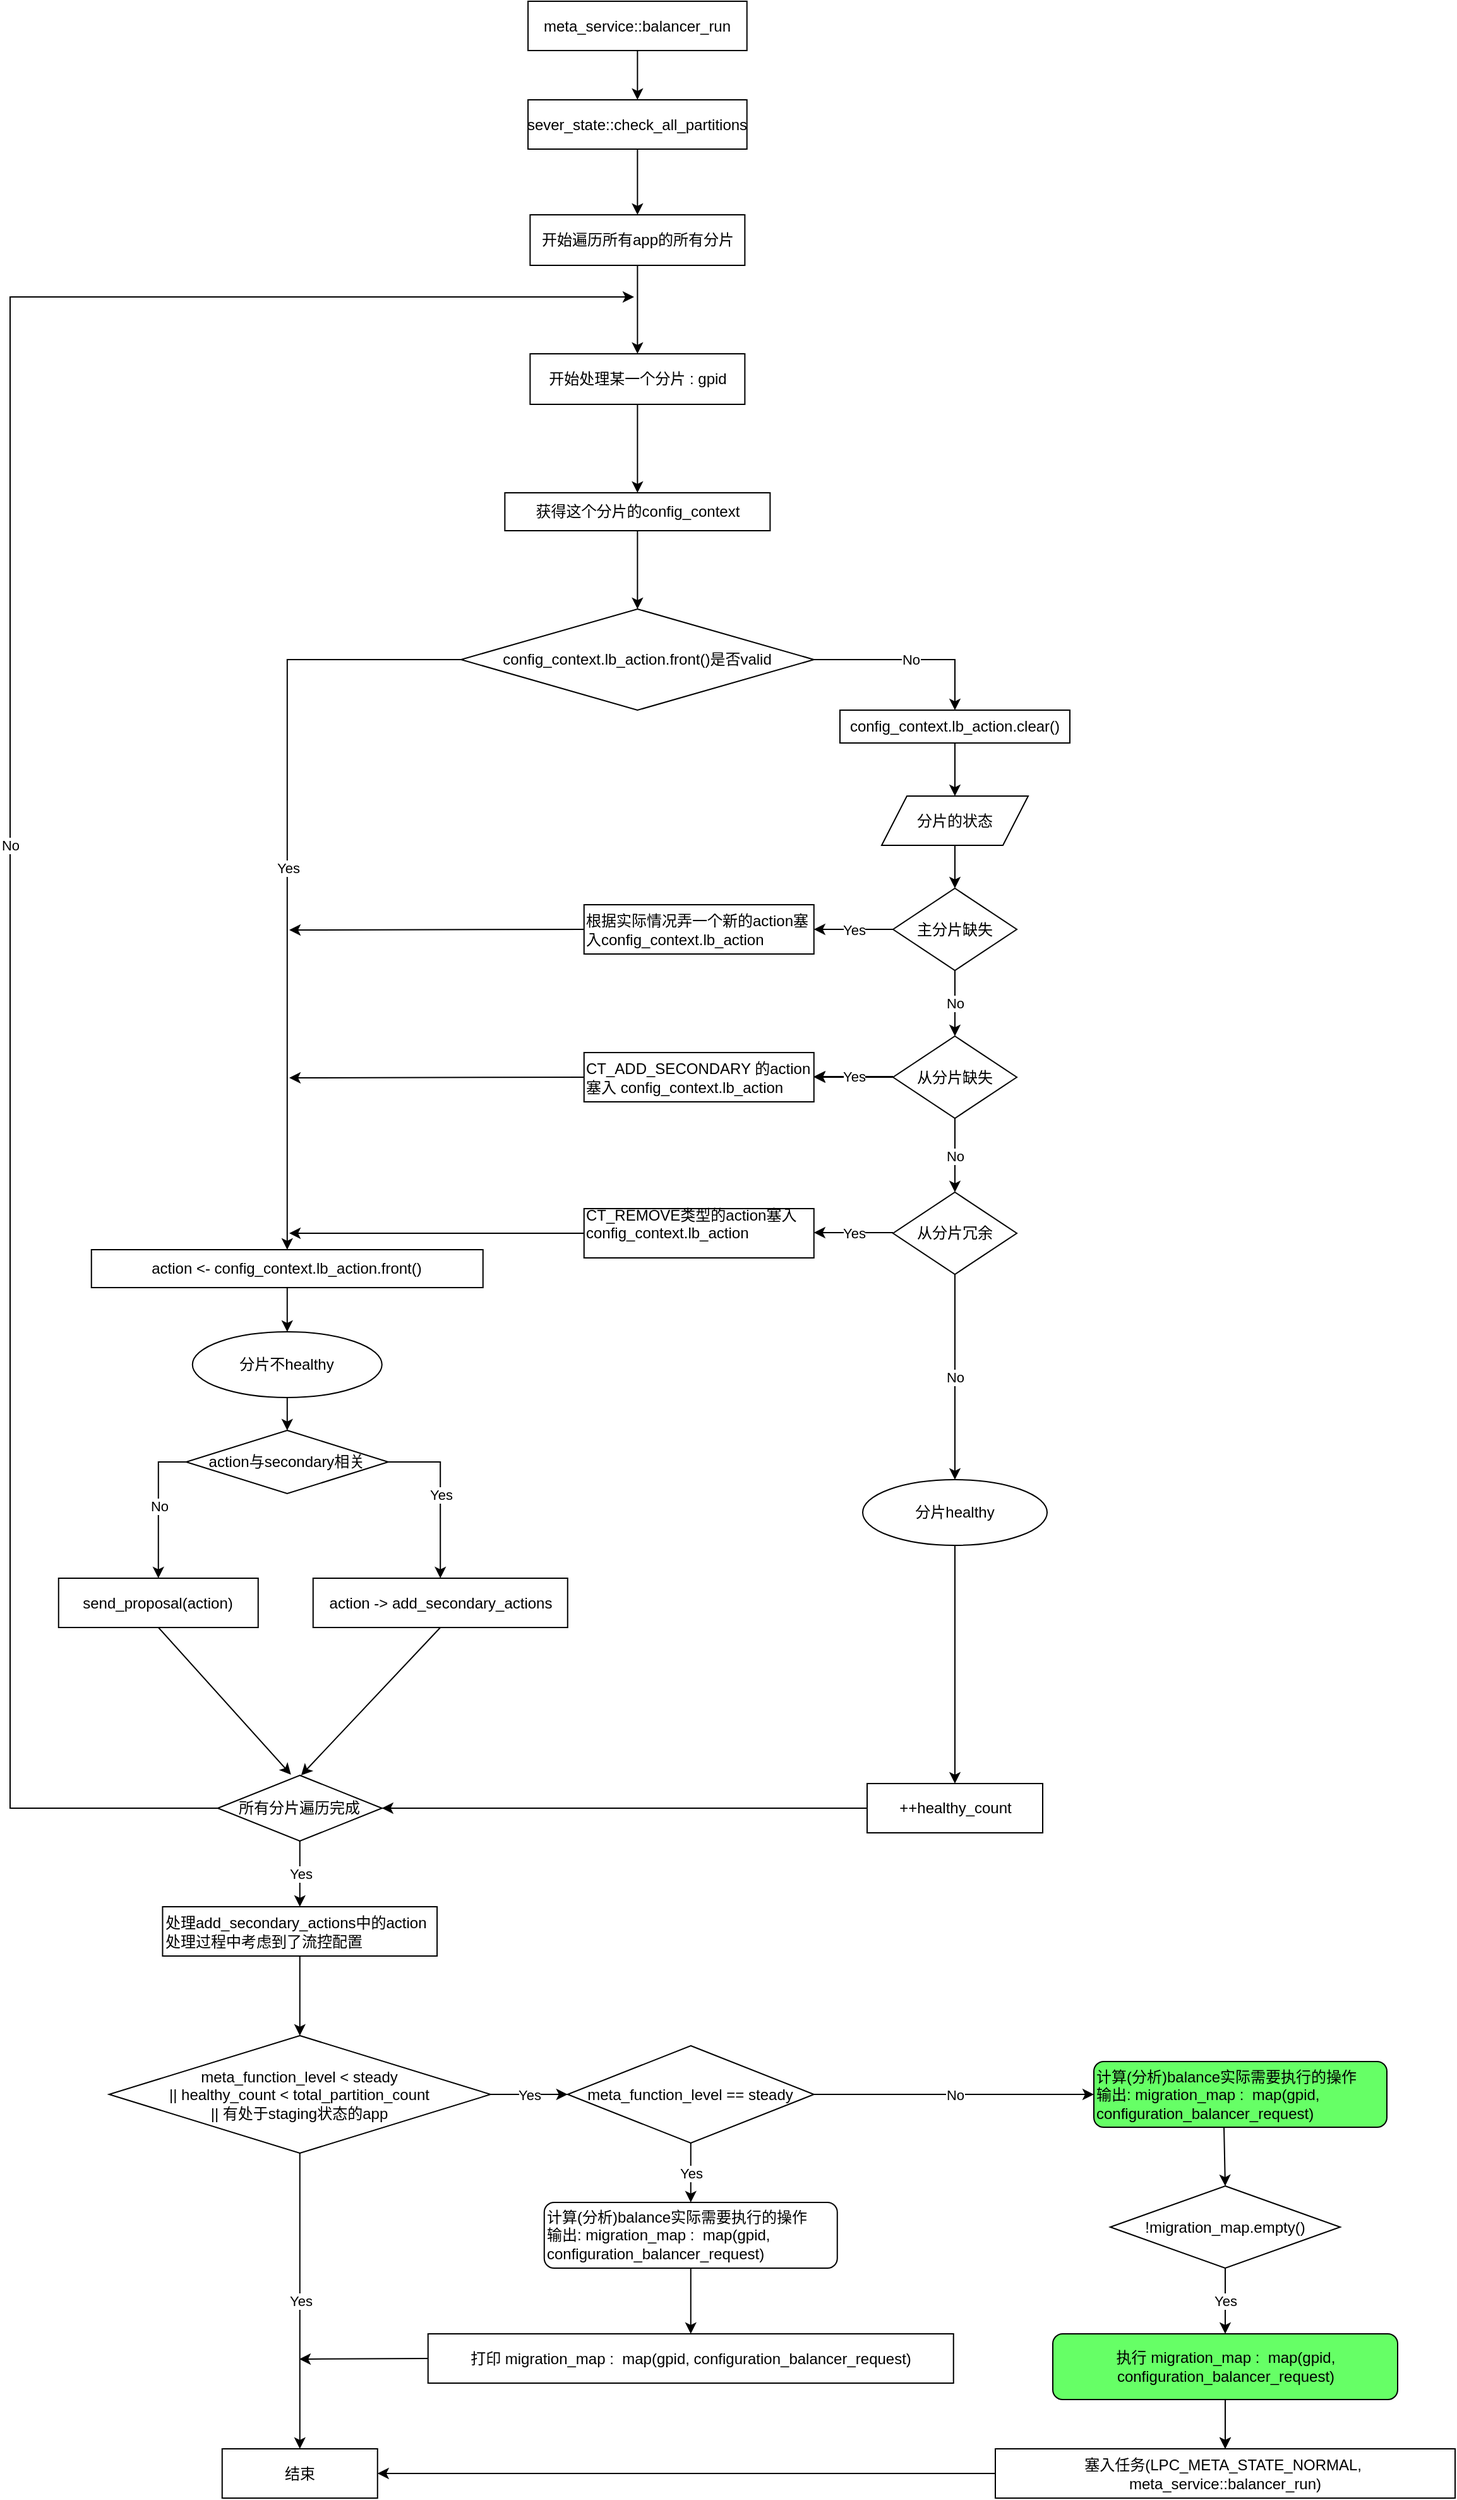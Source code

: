 <mxfile version="17.1.5" type="github">
  <diagram name="Page-1" id="edf60f1a-56cd-e834-aa8a-f176f3a09ee4">
    <mxGraphModel dx="1186" dy="764" grid="1" gridSize="13" guides="1" tooltips="1" connect="1" arrows="1" fold="1" page="1" pageScale="1" pageWidth="827" pageHeight="583" background="none" math="0" shadow="0">
      <root>
        <mxCell id="0" />
        <mxCell id="1" parent="0" />
        <mxCell id="inHCAh-rtTuk2Lil4JLo-1" value="开始遍历所有app的所有分片" style="rounded=0;whiteSpace=wrap;html=1;" vertex="1" parent="1">
          <mxGeometry x="489.69" y="221" width="170" height="40" as="geometry" />
        </mxCell>
        <mxCell id="inHCAh-rtTuk2Lil4JLo-2" value="开始处理某一个分片 : gpid" style="rounded=0;whiteSpace=wrap;html=1;" vertex="1" parent="1">
          <mxGeometry x="489.69" y="331" width="170" height="40" as="geometry" />
        </mxCell>
        <mxCell id="inHCAh-rtTuk2Lil4JLo-3" value="获得这个分片的config_context" style="rounded=0;whiteSpace=wrap;html=1;align=center;" vertex="1" parent="1">
          <mxGeometry x="469.69" y="441" width="210" height="30" as="geometry" />
        </mxCell>
        <mxCell id="inHCAh-rtTuk2Lil4JLo-4" value="config_context.lb_action.front()是否valid" style="rhombus;whiteSpace=wrap;html=1;" vertex="1" parent="1">
          <mxGeometry x="435" y="533" width="279.38" height="80" as="geometry" />
        </mxCell>
        <mxCell id="inHCAh-rtTuk2Lil4JLo-5" value="action &amp;lt;- config_context.lb_action.front()" style="rounded=0;whiteSpace=wrap;html=1;" vertex="1" parent="1">
          <mxGeometry x="142.38" y="1040" width="310" height="30" as="geometry" />
        </mxCell>
        <mxCell id="inHCAh-rtTuk2Lil4JLo-13" value="action与secondary相关" style="rhombus;whiteSpace=wrap;html=1;" vertex="1" parent="1">
          <mxGeometry x="217.38" y="1183" width="160" height="50" as="geometry" />
        </mxCell>
        <mxCell id="inHCAh-rtTuk2Lil4JLo-14" value="send_proposal(action)" style="rounded=0;whiteSpace=wrap;html=1;" vertex="1" parent="1">
          <mxGeometry x="116.38" y="1300" width="158" height="39" as="geometry" />
        </mxCell>
        <mxCell id="inHCAh-rtTuk2Lil4JLo-15" value="action -&amp;gt; add_secondary_actions" style="rounded=0;whiteSpace=wrap;html=1;" vertex="1" parent="1">
          <mxGeometry x="317.88" y="1300" width="201.5" height="39" as="geometry" />
        </mxCell>
        <mxCell id="inHCAh-rtTuk2Lil4JLo-18" value="meta_function_level &amp;lt; steady&lt;br&gt;|| healthy_count &amp;lt; total_partition_count&lt;br&gt;|| 有处于staging状态的app" style="rhombus;whiteSpace=wrap;html=1;align=center;" vertex="1" parent="1">
          <mxGeometry x="156.38" y="1662" width="302" height="93" as="geometry" />
        </mxCell>
        <mxCell id="inHCAh-rtTuk2Lil4JLo-19" value="结束" style="rounded=0;whiteSpace=wrap;html=1;" vertex="1" parent="1">
          <mxGeometry x="245.88" y="1989" width="123" height="39" as="geometry" />
        </mxCell>
        <mxCell id="inHCAh-rtTuk2Lil4JLo-20" value="meta_function_level == steady" style="rhombus;whiteSpace=wrap;html=1;" vertex="1" parent="1">
          <mxGeometry x="519.38" y="1670" width="195" height="77" as="geometry" />
        </mxCell>
        <mxCell id="inHCAh-rtTuk2Lil4JLo-22" value="&lt;span&gt;计算(分析)balance实际需要执行的操作&lt;/span&gt;&lt;br&gt;&lt;span&gt;输出: migration_map :&amp;nbsp;&amp;nbsp;&lt;/span&gt;&lt;span&gt;map(gpid, configuration_balancer_request)&lt;/span&gt;" style="rounded=1;whiteSpace=wrap;html=1;align=left;" vertex="1" parent="1">
          <mxGeometry x="500.88" y="1794" width="232" height="52" as="geometry" />
        </mxCell>
        <mxCell id="inHCAh-rtTuk2Lil4JLo-24" value="!migration_map.empty()" style="rhombus;whiteSpace=wrap;html=1;" vertex="1" parent="1">
          <mxGeometry x="949" y="1781" width="182" height="65" as="geometry" />
        </mxCell>
        <mxCell id="inHCAh-rtTuk2Lil4JLo-26" value="&lt;span style=&quot;text-align: left&quot;&gt;打印 migration_map :&amp;nbsp;&amp;nbsp;&lt;/span&gt;&lt;span style=&quot;text-align: left&quot;&gt;map(gpid, configuration_balancer_request)&lt;/span&gt;" style="rounded=0;whiteSpace=wrap;html=1;" vertex="1" parent="1">
          <mxGeometry x="408.88" y="1898" width="416" height="39" as="geometry" />
        </mxCell>
        <mxCell id="inHCAh-rtTuk2Lil4JLo-27" value="塞入任务(LPC_META_STATE_NORMAL,&amp;nbsp; meta_service::balancer_run)" style="rounded=0;whiteSpace=wrap;html=1;" vertex="1" parent="1">
          <mxGeometry x="858" y="1989" width="364" height="39" as="geometry" />
        </mxCell>
        <mxCell id="inHCAh-rtTuk2Lil4JLo-28" value="" style="endArrow=classic;html=1;rounded=0;exitX=0.5;exitY=1;exitDx=0;exitDy=0;entryX=0.5;entryY=0;entryDx=0;entryDy=0;" edge="1" parent="1" source="inHCAh-rtTuk2Lil4JLo-1" target="inHCAh-rtTuk2Lil4JLo-2">
          <mxGeometry width="50" height="50" relative="1" as="geometry">
            <mxPoint x="698" y="466" as="sourcePoint" />
            <mxPoint x="748" y="416" as="targetPoint" />
          </mxGeometry>
        </mxCell>
        <mxCell id="inHCAh-rtTuk2Lil4JLo-29" value="" style="endArrow=classic;html=1;rounded=0;exitX=0.5;exitY=1;exitDx=0;exitDy=0;entryX=0.5;entryY=0;entryDx=0;entryDy=0;" edge="1" parent="1" source="inHCAh-rtTuk2Lil4JLo-2" target="inHCAh-rtTuk2Lil4JLo-3">
          <mxGeometry width="50" height="50" relative="1" as="geometry">
            <mxPoint x="698" y="596" as="sourcePoint" />
            <mxPoint x="748" y="546" as="targetPoint" />
          </mxGeometry>
        </mxCell>
        <mxCell id="inHCAh-rtTuk2Lil4JLo-30" value="" style="endArrow=classic;html=1;rounded=0;exitX=0.5;exitY=1;exitDx=0;exitDy=0;entryX=0.5;entryY=0;entryDx=0;entryDy=0;" edge="1" parent="1" source="inHCAh-rtTuk2Lil4JLo-3" target="inHCAh-rtTuk2Lil4JLo-4">
          <mxGeometry width="50" height="50" relative="1" as="geometry">
            <mxPoint x="698" y="700" as="sourcePoint" />
            <mxPoint x="748" y="650" as="targetPoint" />
          </mxGeometry>
        </mxCell>
        <mxCell id="inHCAh-rtTuk2Lil4JLo-33" value="分片不healthy" style="ellipse;whiteSpace=wrap;html=1;" vertex="1" parent="1">
          <mxGeometry x="222.38" y="1105" width="150" height="52" as="geometry" />
        </mxCell>
        <mxCell id="inHCAh-rtTuk2Lil4JLo-34" value="分片的状态" style="shape=parallelogram;perimeter=parallelogramPerimeter;whiteSpace=wrap;html=1;fixedSize=1;" vertex="1" parent="1">
          <mxGeometry x="768" y="681" width="116" height="39" as="geometry" />
        </mxCell>
        <mxCell id="inHCAh-rtTuk2Lil4JLo-35" value="主分片缺失" style="rhombus;whiteSpace=wrap;html=1;" vertex="1" parent="1">
          <mxGeometry x="777" y="754" width="98" height="65" as="geometry" />
        </mxCell>
        <mxCell id="inHCAh-rtTuk2Lil4JLo-113" value="" style="edgeStyle=orthogonalEdgeStyle;rounded=0;orthogonalLoop=1;jettySize=auto;html=1;" edge="1" parent="1" source="inHCAh-rtTuk2Lil4JLo-36" target="inHCAh-rtTuk2Lil4JLo-84">
          <mxGeometry relative="1" as="geometry" />
        </mxCell>
        <mxCell id="inHCAh-rtTuk2Lil4JLo-36" value="从分片缺失" style="rhombus;whiteSpace=wrap;html=1;" vertex="1" parent="1">
          <mxGeometry x="777" y="871" width="98" height="65" as="geometry" />
        </mxCell>
        <mxCell id="inHCAh-rtTuk2Lil4JLo-37" value="从分片冗余" style="rhombus;whiteSpace=wrap;html=1;" vertex="1" parent="1">
          <mxGeometry x="777" y="994.5" width="98" height="65" as="geometry" />
        </mxCell>
        <mxCell id="inHCAh-rtTuk2Lil4JLo-38" value="" style="endArrow=classic;html=1;rounded=0;exitX=0.5;exitY=1;exitDx=0;exitDy=0;entryX=0.5;entryY=0;entryDx=0;entryDy=0;" edge="1" parent="1" source="inHCAh-rtTuk2Lil4JLo-34" target="inHCAh-rtTuk2Lil4JLo-35">
          <mxGeometry width="50" height="50" relative="1" as="geometry">
            <mxPoint x="663" y="895" as="sourcePoint" />
            <mxPoint x="713" y="845" as="targetPoint" />
          </mxGeometry>
        </mxCell>
        <mxCell id="inHCAh-rtTuk2Lil4JLo-44" value="" style="endArrow=classic;html=1;rounded=0;exitX=0.5;exitY=1;exitDx=0;exitDy=0;entryX=0.5;entryY=0;entryDx=0;entryDy=0;" edge="1" parent="1" source="inHCAh-rtTuk2Lil4JLo-35" target="inHCAh-rtTuk2Lil4JLo-36">
          <mxGeometry relative="1" as="geometry">
            <mxPoint x="572" y="897" as="sourcePoint" />
            <mxPoint x="732" y="897" as="targetPoint" />
          </mxGeometry>
        </mxCell>
        <mxCell id="inHCAh-rtTuk2Lil4JLo-45" value="No" style="edgeLabel;resizable=0;html=1;align=center;verticalAlign=middle;" connectable="0" vertex="1" parent="inHCAh-rtTuk2Lil4JLo-44">
          <mxGeometry relative="1" as="geometry" />
        </mxCell>
        <mxCell id="inHCAh-rtTuk2Lil4JLo-47" value="" style="endArrow=classic;html=1;rounded=0;entryX=0.5;entryY=0;entryDx=0;entryDy=0;exitX=0.5;exitY=1;exitDx=0;exitDy=0;" edge="1" parent="1" source="inHCAh-rtTuk2Lil4JLo-36" target="inHCAh-rtTuk2Lil4JLo-37">
          <mxGeometry relative="1" as="geometry">
            <mxPoint x="910" y="936" as="sourcePoint" />
            <mxPoint x="839" y="884" as="targetPoint" />
          </mxGeometry>
        </mxCell>
        <mxCell id="inHCAh-rtTuk2Lil4JLo-48" value="No" style="edgeLabel;resizable=0;html=1;align=center;verticalAlign=middle;" connectable="0" vertex="1" parent="inHCAh-rtTuk2Lil4JLo-47">
          <mxGeometry relative="1" as="geometry" />
        </mxCell>
        <mxCell id="inHCAh-rtTuk2Lil4JLo-49" value="" style="endArrow=classic;html=1;rounded=0;entryX=0.5;entryY=0;entryDx=0;entryDy=0;exitX=0.5;exitY=1;exitDx=0;exitDy=0;" edge="1" parent="1" source="inHCAh-rtTuk2Lil4JLo-37" target="inHCAh-rtTuk2Lil4JLo-63">
          <mxGeometry relative="1" as="geometry">
            <mxPoint x="1001" y="988" as="sourcePoint" />
            <mxPoint x="826" y="1079" as="targetPoint" />
          </mxGeometry>
        </mxCell>
        <mxCell id="inHCAh-rtTuk2Lil4JLo-50" value="No" style="edgeLabel;resizable=0;html=1;align=center;verticalAlign=middle;" connectable="0" vertex="1" parent="inHCAh-rtTuk2Lil4JLo-49">
          <mxGeometry relative="1" as="geometry" />
        </mxCell>
        <mxCell id="inHCAh-rtTuk2Lil4JLo-51" value="" style="endArrow=classic;html=1;rounded=0;exitX=0.5;exitY=1;exitDx=0;exitDy=0;entryX=0.5;entryY=0;entryDx=0;entryDy=0;" edge="1" parent="1" source="inHCAh-rtTuk2Lil4JLo-5" target="inHCAh-rtTuk2Lil4JLo-33">
          <mxGeometry width="50" height="50" relative="1" as="geometry">
            <mxPoint x="571.38" y="1194" as="sourcePoint" />
            <mxPoint x="621.38" y="1144" as="targetPoint" />
          </mxGeometry>
        </mxCell>
        <mxCell id="inHCAh-rtTuk2Lil4JLo-52" value="" style="endArrow=classic;html=1;rounded=0;exitX=0;exitY=0.5;exitDx=0;exitDy=0;entryX=0.5;entryY=0;entryDx=0;entryDy=0;edgeStyle=orthogonalEdgeStyle;" edge="1" parent="1" source="inHCAh-rtTuk2Lil4JLo-4" target="inHCAh-rtTuk2Lil4JLo-5">
          <mxGeometry relative="1" as="geometry">
            <mxPoint x="494" y="637" as="sourcePoint" />
            <mxPoint x="698" y="663" as="targetPoint" />
          </mxGeometry>
        </mxCell>
        <mxCell id="inHCAh-rtTuk2Lil4JLo-53" value="Yes" style="edgeLabel;resizable=0;html=1;align=center;verticalAlign=middle;" connectable="0" vertex="1" parent="inHCAh-rtTuk2Lil4JLo-52">
          <mxGeometry relative="1" as="geometry" />
        </mxCell>
        <mxCell id="inHCAh-rtTuk2Lil4JLo-54" value="" style="endArrow=classic;html=1;rounded=0;exitX=1;exitY=0.5;exitDx=0;exitDy=0;entryX=0.5;entryY=0;entryDx=0;entryDy=0;edgeStyle=orthogonalEdgeStyle;" edge="1" parent="1" source="inHCAh-rtTuk2Lil4JLo-4" target="inHCAh-rtTuk2Lil4JLo-81">
          <mxGeometry relative="1" as="geometry">
            <mxPoint x="1047" y="533" as="sourcePoint" />
            <mxPoint x="962" y="641" as="targetPoint" />
          </mxGeometry>
        </mxCell>
        <mxCell id="inHCAh-rtTuk2Lil4JLo-55" value="No" style="edgeLabel;resizable=0;html=1;align=center;verticalAlign=middle;" connectable="0" vertex="1" parent="inHCAh-rtTuk2Lil4JLo-54">
          <mxGeometry relative="1" as="geometry" />
        </mxCell>
        <mxCell id="inHCAh-rtTuk2Lil4JLo-56" value="" style="endArrow=classic;html=1;rounded=0;exitX=0.5;exitY=1;exitDx=0;exitDy=0;entryX=0.5;entryY=0;entryDx=0;entryDy=0;" edge="1" parent="1" source="inHCAh-rtTuk2Lil4JLo-33" target="inHCAh-rtTuk2Lil4JLo-13">
          <mxGeometry width="50" height="50" relative="1" as="geometry">
            <mxPoint x="103.38" y="1103" as="sourcePoint" />
            <mxPoint x="153.38" y="1053" as="targetPoint" />
          </mxGeometry>
        </mxCell>
        <mxCell id="inHCAh-rtTuk2Lil4JLo-58" value="" style="endArrow=classic;html=1;rounded=0;exitX=0;exitY=0.5;exitDx=0;exitDy=0;edgeStyle=orthogonalEdgeStyle;entryX=0.5;entryY=0;entryDx=0;entryDy=0;" edge="1" parent="1" source="inHCAh-rtTuk2Lil4JLo-13" target="inHCAh-rtTuk2Lil4JLo-14">
          <mxGeometry relative="1" as="geometry">
            <mxPoint x="90.38" y="1235" as="sourcePoint" />
            <mxPoint x="195" y="1293.5" as="targetPoint" />
          </mxGeometry>
        </mxCell>
        <mxCell id="inHCAh-rtTuk2Lil4JLo-59" value="No" style="edgeLabel;resizable=0;html=1;align=center;verticalAlign=middle;" connectable="0" vertex="1" parent="inHCAh-rtTuk2Lil4JLo-58">
          <mxGeometry relative="1" as="geometry" />
        </mxCell>
        <mxCell id="inHCAh-rtTuk2Lil4JLo-60" value="" style="endArrow=classic;html=1;rounded=0;entryX=0.5;entryY=0;entryDx=0;entryDy=0;exitX=1;exitY=0.5;exitDx=0;exitDy=0;edgeStyle=orthogonalEdgeStyle;" edge="1" parent="1" source="inHCAh-rtTuk2Lil4JLo-13" target="inHCAh-rtTuk2Lil4JLo-15">
          <mxGeometry relative="1" as="geometry">
            <mxPoint x="230.38" y="1221" as="sourcePoint" />
            <mxPoint x="208.38" y="1313" as="targetPoint" />
          </mxGeometry>
        </mxCell>
        <mxCell id="inHCAh-rtTuk2Lil4JLo-61" value="Yes" style="edgeLabel;resizable=0;html=1;align=center;verticalAlign=middle;" connectable="0" vertex="1" parent="inHCAh-rtTuk2Lil4JLo-60">
          <mxGeometry relative="1" as="geometry" />
        </mxCell>
        <mxCell id="inHCAh-rtTuk2Lil4JLo-62" value="++healthy_count" style="rounded=0;whiteSpace=wrap;html=1;" vertex="1" parent="1">
          <mxGeometry x="756.5" y="1462.5" width="139" height="39" as="geometry" />
        </mxCell>
        <mxCell id="inHCAh-rtTuk2Lil4JLo-63" value="分片healthy" style="ellipse;whiteSpace=wrap;html=1;" vertex="1" parent="1">
          <mxGeometry x="753" y="1222" width="146" height="52" as="geometry" />
        </mxCell>
        <mxCell id="inHCAh-rtTuk2Lil4JLo-64" value="" style="endArrow=classic;html=1;rounded=0;exitX=0.5;exitY=1;exitDx=0;exitDy=0;entryX=0.5;entryY=0;entryDx=0;entryDy=0;" edge="1" parent="1" source="inHCAh-rtTuk2Lil4JLo-63" target="inHCAh-rtTuk2Lil4JLo-62">
          <mxGeometry width="50" height="50" relative="1" as="geometry">
            <mxPoint x="572" y="1194" as="sourcePoint" />
            <mxPoint x="622" y="1144" as="targetPoint" />
          </mxGeometry>
        </mxCell>
        <mxCell id="inHCAh-rtTuk2Lil4JLo-65" value="" style="endArrow=classic;html=1;rounded=0;exitX=0.5;exitY=1;exitDx=0;exitDy=0;entryX=0.463;entryY=-0.013;entryDx=0;entryDy=0;entryPerimeter=0;" edge="1" parent="1">
          <mxGeometry width="50" height="50" relative="1" as="geometry">
            <mxPoint x="195.38" y="1339" as="sourcePoint" />
            <mxPoint x="300.375" y="1455.493" as="targetPoint" />
          </mxGeometry>
        </mxCell>
        <mxCell id="inHCAh-rtTuk2Lil4JLo-66" value="" style="endArrow=classic;html=1;rounded=0;exitX=0.5;exitY=1;exitDx=0;exitDy=0;entryX=0.5;entryY=0;entryDx=0;entryDy=0;" edge="1" parent="1" source="inHCAh-rtTuk2Lil4JLo-15">
          <mxGeometry width="50" height="50" relative="1" as="geometry">
            <mxPoint x="493.38" y="1441" as="sourcePoint" />
            <mxPoint x="308.415" y="1456" as="targetPoint" />
          </mxGeometry>
        </mxCell>
        <mxCell id="inHCAh-rtTuk2Lil4JLo-68" value="处理add_secondary_actions中的action&lt;br&gt;处理过程中考虑到了流控配置" style="rounded=0;whiteSpace=wrap;html=1;align=left;" vertex="1" parent="1">
          <mxGeometry x="198.73" y="1560" width="217.31" height="39" as="geometry" />
        </mxCell>
        <mxCell id="inHCAh-rtTuk2Lil4JLo-69" value="所有分片遍历完成" style="rhombus;whiteSpace=wrap;html=1;" vertex="1" parent="1">
          <mxGeometry x="242.38" y="1456" width="130" height="52" as="geometry" />
        </mxCell>
        <mxCell id="inHCAh-rtTuk2Lil4JLo-71" value="" style="endArrow=classic;html=1;rounded=0;exitX=0;exitY=0.5;exitDx=0;exitDy=0;edgeStyle=orthogonalEdgeStyle;" edge="1" parent="1" source="inHCAh-rtTuk2Lil4JLo-69">
          <mxGeometry relative="1" as="geometry">
            <mxPoint x="117" y="1235" as="sourcePoint" />
            <mxPoint x="572" y="286" as="targetPoint" />
            <Array as="points">
              <mxPoint x="78" y="1482" />
              <mxPoint x="78" y="286" />
            </Array>
          </mxGeometry>
        </mxCell>
        <mxCell id="inHCAh-rtTuk2Lil4JLo-72" value="No" style="edgeLabel;resizable=0;html=1;align=center;verticalAlign=middle;" connectable="0" vertex="1" parent="inHCAh-rtTuk2Lil4JLo-71">
          <mxGeometry relative="1" as="geometry" />
        </mxCell>
        <mxCell id="inHCAh-rtTuk2Lil4JLo-74" value="" style="endArrow=classic;html=1;rounded=0;exitX=0.5;exitY=1;exitDx=0;exitDy=0;entryX=0.5;entryY=0;entryDx=0;entryDy=0;" edge="1" parent="1" source="inHCAh-rtTuk2Lil4JLo-69" target="inHCAh-rtTuk2Lil4JLo-68">
          <mxGeometry relative="1" as="geometry">
            <mxPoint x="169" y="1306.5" as="sourcePoint" />
            <mxPoint x="269" y="1306.5" as="targetPoint" />
          </mxGeometry>
        </mxCell>
        <mxCell id="inHCAh-rtTuk2Lil4JLo-75" value="Yes" style="edgeLabel;resizable=0;html=1;align=center;verticalAlign=middle;" connectable="0" vertex="1" parent="inHCAh-rtTuk2Lil4JLo-74">
          <mxGeometry relative="1" as="geometry" />
        </mxCell>
        <mxCell id="inHCAh-rtTuk2Lil4JLo-77" value="" style="endArrow=classic;html=1;rounded=0;exitX=0;exitY=0.5;exitDx=0;exitDy=0;entryX=1;entryY=0.5;entryDx=0;entryDy=0;" edge="1" parent="1" source="inHCAh-rtTuk2Lil4JLo-62" target="inHCAh-rtTuk2Lil4JLo-69">
          <mxGeometry relative="1" as="geometry">
            <mxPoint x="585" y="1261" as="sourcePoint" />
            <mxPoint x="685" y="1261" as="targetPoint" />
          </mxGeometry>
        </mxCell>
        <mxCell id="inHCAh-rtTuk2Lil4JLo-79" value="" style="endArrow=classic;html=1;rounded=0;exitX=0.5;exitY=1;exitDx=0;exitDy=0;entryX=0.5;entryY=0;entryDx=0;entryDy=0;" edge="1" parent="1" source="inHCAh-rtTuk2Lil4JLo-68" target="inHCAh-rtTuk2Lil4JLo-18">
          <mxGeometry width="50" height="50" relative="1" as="geometry">
            <mxPoint x="533" y="1590" as="sourcePoint" />
            <mxPoint x="583" y="1540" as="targetPoint" />
          </mxGeometry>
        </mxCell>
        <mxCell id="inHCAh-rtTuk2Lil4JLo-81" value="&lt;span&gt;config_context.lb_action.clear()&lt;/span&gt;" style="rounded=0;whiteSpace=wrap;html=1;" vertex="1" parent="1">
          <mxGeometry x="735" y="613" width="182" height="26" as="geometry" />
        </mxCell>
        <mxCell id="inHCAh-rtTuk2Lil4JLo-82" value="" style="endArrow=classic;html=1;rounded=0;exitX=0.5;exitY=1;exitDx=0;exitDy=0;" edge="1" parent="1" source="inHCAh-rtTuk2Lil4JLo-81" target="inHCAh-rtTuk2Lil4JLo-34">
          <mxGeometry width="50" height="50" relative="1" as="geometry">
            <mxPoint x="533" y="791" as="sourcePoint" />
            <mxPoint x="583" y="741" as="targetPoint" />
          </mxGeometry>
        </mxCell>
        <mxCell id="inHCAh-rtTuk2Lil4JLo-83" value="根据实际情况弄一个新的action塞入config_context.lb_action" style="rounded=0;whiteSpace=wrap;html=1;align=left;" vertex="1" parent="1">
          <mxGeometry x="532.38" y="767" width="182" height="39" as="geometry" />
        </mxCell>
        <mxCell id="inHCAh-rtTuk2Lil4JLo-84" value="CT_ADD_SECONDARY 的action塞入 config_context.lb_action" style="rounded=0;whiteSpace=wrap;html=1;align=left;" vertex="1" parent="1">
          <mxGeometry x="532.38" y="884" width="182" height="39" as="geometry" />
        </mxCell>
        <mxCell id="inHCAh-rtTuk2Lil4JLo-85" value="CT_REMOVE类型的action塞入config_context.lb_action&lt;br&gt;&amp;nbsp;" style="rounded=0;whiteSpace=wrap;html=1;align=left;" vertex="1" parent="1">
          <mxGeometry x="532.38" y="1007.5" width="182" height="39" as="geometry" />
        </mxCell>
        <mxCell id="inHCAh-rtTuk2Lil4JLo-87" value="" style="endArrow=classic;html=1;rounded=0;exitX=0.5;exitY=1;exitDx=0;exitDy=0;entryX=0.5;entryY=0;entryDx=0;entryDy=0;" edge="1" parent="1" source="inHCAh-rtTuk2Lil4JLo-20" target="inHCAh-rtTuk2Lil4JLo-22">
          <mxGeometry relative="1" as="geometry">
            <mxPoint x="637" y="1781" as="sourcePoint" />
            <mxPoint x="737" y="1781" as="targetPoint" />
          </mxGeometry>
        </mxCell>
        <mxCell id="inHCAh-rtTuk2Lil4JLo-88" value="Yes" style="edgeLabel;resizable=0;html=1;align=center;verticalAlign=middle;" connectable="0" vertex="1" parent="inHCAh-rtTuk2Lil4JLo-87">
          <mxGeometry relative="1" as="geometry" />
        </mxCell>
        <mxCell id="inHCAh-rtTuk2Lil4JLo-89" value="" style="endArrow=classic;html=1;rounded=0;exitX=0;exitY=0.5;exitDx=0;exitDy=0;" edge="1" parent="1" source="inHCAh-rtTuk2Lil4JLo-26">
          <mxGeometry width="50" height="50" relative="1" as="geometry">
            <mxPoint x="169" y="1870" as="sourcePoint" />
            <mxPoint x="307" y="1918" as="targetPoint" />
          </mxGeometry>
        </mxCell>
        <mxCell id="inHCAh-rtTuk2Lil4JLo-90" value="" style="endArrow=classic;html=1;rounded=0;exitX=0.5;exitY=1;exitDx=0;exitDy=0;entryX=0.5;entryY=0;entryDx=0;entryDy=0;" edge="1" parent="1" source="inHCAh-rtTuk2Lil4JLo-22" target="inHCAh-rtTuk2Lil4JLo-26">
          <mxGeometry width="50" height="50" relative="1" as="geometry">
            <mxPoint x="208" y="1857" as="sourcePoint" />
            <mxPoint x="258" y="1807" as="targetPoint" />
          </mxGeometry>
        </mxCell>
        <mxCell id="inHCAh-rtTuk2Lil4JLo-92" value="&lt;span&gt;计算(分析)balance实际需要执行的操作&lt;/span&gt;&lt;br&gt;&lt;span&gt;输出: migration_map :&amp;nbsp;&amp;nbsp;&lt;/span&gt;&lt;span&gt;map(gpid, configuration_balancer_request)&lt;/span&gt;" style="rounded=1;whiteSpace=wrap;html=1;align=left;fillColor=#66FF66;" vertex="1" parent="1">
          <mxGeometry x="936" y="1682.5" width="232" height="52" as="geometry" />
        </mxCell>
        <mxCell id="inHCAh-rtTuk2Lil4JLo-93" value="" style="endArrow=classic;html=1;rounded=0;exitX=0.5;exitY=1;exitDx=0;exitDy=0;entryX=0.5;entryY=0;entryDx=0;entryDy=0;" edge="1" parent="1" source="inHCAh-rtTuk2Lil4JLo-18" target="inHCAh-rtTuk2Lil4JLo-19">
          <mxGeometry relative="1" as="geometry">
            <mxPoint x="312" y="1820" as="sourcePoint" />
            <mxPoint x="412" y="1820" as="targetPoint" />
          </mxGeometry>
        </mxCell>
        <mxCell id="inHCAh-rtTuk2Lil4JLo-94" value="Yes" style="edgeLabel;resizable=0;html=1;align=center;verticalAlign=middle;" connectable="0" vertex="1" parent="inHCAh-rtTuk2Lil4JLo-93">
          <mxGeometry relative="1" as="geometry" />
        </mxCell>
        <mxCell id="inHCAh-rtTuk2Lil4JLo-95" value="" style="endArrow=classic;html=1;rounded=0;exitX=1;exitY=0.5;exitDx=0;exitDy=0;entryX=0;entryY=0.5;entryDx=0;entryDy=0;" edge="1" parent="1" source="inHCAh-rtTuk2Lil4JLo-18" target="inHCAh-rtTuk2Lil4JLo-20">
          <mxGeometry relative="1" as="geometry">
            <mxPoint x="481" y="1651" as="sourcePoint" />
            <mxPoint x="581" y="1651" as="targetPoint" />
          </mxGeometry>
        </mxCell>
        <mxCell id="inHCAh-rtTuk2Lil4JLo-96" value="Yes" style="edgeLabel;resizable=0;html=1;align=center;verticalAlign=middle;" connectable="0" vertex="1" parent="inHCAh-rtTuk2Lil4JLo-95">
          <mxGeometry relative="1" as="geometry" />
        </mxCell>
        <mxCell id="inHCAh-rtTuk2Lil4JLo-98" value="" style="endArrow=classic;html=1;rounded=0;entryX=0;entryY=0.5;entryDx=0;entryDy=0;exitX=1;exitY=0.5;exitDx=0;exitDy=0;" edge="1" parent="1" source="inHCAh-rtTuk2Lil4JLo-20" target="inHCAh-rtTuk2Lil4JLo-92">
          <mxGeometry relative="1" as="geometry">
            <mxPoint x="715" y="1703" as="sourcePoint" />
            <mxPoint x="815" y="1703" as="targetPoint" />
          </mxGeometry>
        </mxCell>
        <mxCell id="inHCAh-rtTuk2Lil4JLo-99" value="No" style="edgeLabel;resizable=0;html=1;align=center;verticalAlign=middle;" connectable="0" vertex="1" parent="inHCAh-rtTuk2Lil4JLo-98">
          <mxGeometry relative="1" as="geometry" />
        </mxCell>
        <mxCell id="inHCAh-rtTuk2Lil4JLo-100" value="" style="endArrow=classic;html=1;rounded=0;exitX=0.444;exitY=0.99;exitDx=0;exitDy=0;exitPerimeter=0;entryX=0.5;entryY=0;entryDx=0;entryDy=0;" edge="1" parent="1" source="inHCAh-rtTuk2Lil4JLo-92" target="inHCAh-rtTuk2Lil4JLo-24">
          <mxGeometry width="50" height="50" relative="1" as="geometry">
            <mxPoint x="1079" y="1805" as="sourcePoint" />
            <mxPoint x="1129" y="1755" as="targetPoint" />
          </mxGeometry>
        </mxCell>
        <mxCell id="inHCAh-rtTuk2Lil4JLo-102" value="" style="endArrow=classic;html=1;rounded=0;exitX=0.5;exitY=1;exitDx=0;exitDy=0;" edge="1" parent="1" target="inHCAh-rtTuk2Lil4JLo-27">
          <mxGeometry width="50" height="50" relative="1" as="geometry">
            <mxPoint x="1040" y="1937" as="sourcePoint" />
            <mxPoint x="1272" y="1859" as="targetPoint" />
          </mxGeometry>
        </mxCell>
        <mxCell id="inHCAh-rtTuk2Lil4JLo-103" value="" style="endArrow=classic;html=1;rounded=0;exitX=0.5;exitY=1;exitDx=0;exitDy=0;" edge="1" parent="1" source="inHCAh-rtTuk2Lil4JLo-24">
          <mxGeometry relative="1" as="geometry">
            <mxPoint x="1170" y="1833" as="sourcePoint" />
            <mxPoint x="1040" y="1898" as="targetPoint" />
          </mxGeometry>
        </mxCell>
        <mxCell id="inHCAh-rtTuk2Lil4JLo-104" value="Yes" style="edgeLabel;resizable=0;html=1;align=center;verticalAlign=middle;" connectable="0" vertex="1" parent="inHCAh-rtTuk2Lil4JLo-103">
          <mxGeometry relative="1" as="geometry" />
        </mxCell>
        <mxCell id="inHCAh-rtTuk2Lil4JLo-105" value="" style="endArrow=classic;html=1;rounded=0;exitX=0;exitY=0.5;exitDx=0;exitDy=0;entryX=1;entryY=0.5;entryDx=0;entryDy=0;" edge="1" parent="1" source="inHCAh-rtTuk2Lil4JLo-27" target="inHCAh-rtTuk2Lil4JLo-19">
          <mxGeometry width="50" height="50" relative="1" as="geometry">
            <mxPoint x="637" y="2104" as="sourcePoint" />
            <mxPoint x="687" y="2054" as="targetPoint" />
          </mxGeometry>
        </mxCell>
        <mxCell id="inHCAh-rtTuk2Lil4JLo-106" value="" style="endArrow=classic;html=1;rounded=0;exitX=0;exitY=0.5;exitDx=0;exitDy=0;entryX=1;entryY=0.5;entryDx=0;entryDy=0;" edge="1" parent="1" source="inHCAh-rtTuk2Lil4JLo-35" target="inHCAh-rtTuk2Lil4JLo-83">
          <mxGeometry relative="1" as="geometry">
            <mxPoint x="689" y="845" as="sourcePoint" />
            <mxPoint x="789" y="845" as="targetPoint" />
          </mxGeometry>
        </mxCell>
        <mxCell id="inHCAh-rtTuk2Lil4JLo-107" value="Yes" style="edgeLabel;resizable=0;html=1;align=center;verticalAlign=middle;" connectable="0" vertex="1" parent="inHCAh-rtTuk2Lil4JLo-106">
          <mxGeometry relative="1" as="geometry" />
        </mxCell>
        <mxCell id="inHCAh-rtTuk2Lil4JLo-109" value="" style="endArrow=classic;html=1;rounded=0;entryX=1;entryY=0.5;entryDx=0;entryDy=0;" edge="1" parent="1">
          <mxGeometry relative="1" as="geometry">
            <mxPoint x="777" y="903" as="sourcePoint" />
            <mxPoint x="714.38" y="903" as="targetPoint" />
          </mxGeometry>
        </mxCell>
        <mxCell id="inHCAh-rtTuk2Lil4JLo-110" value="Yes" style="edgeLabel;resizable=0;html=1;align=center;verticalAlign=middle;" connectable="0" vertex="1" parent="inHCAh-rtTuk2Lil4JLo-109">
          <mxGeometry relative="1" as="geometry" />
        </mxCell>
        <mxCell id="inHCAh-rtTuk2Lil4JLo-111" value="" style="endArrow=classic;html=1;rounded=0;exitX=0;exitY=0.5;exitDx=0;exitDy=0;entryX=1;entryY=0.5;entryDx=0;entryDy=0;" edge="1" parent="1">
          <mxGeometry relative="1" as="geometry">
            <mxPoint x="777" y="1026.5" as="sourcePoint" />
            <mxPoint x="714.38" y="1026.5" as="targetPoint" />
          </mxGeometry>
        </mxCell>
        <mxCell id="inHCAh-rtTuk2Lil4JLo-112" value="Yes" style="edgeLabel;resizable=0;html=1;align=center;verticalAlign=middle;" connectable="0" vertex="1" parent="inHCAh-rtTuk2Lil4JLo-111">
          <mxGeometry relative="1" as="geometry" />
        </mxCell>
        <mxCell id="inHCAh-rtTuk2Lil4JLo-114" value="" style="endArrow=classic;html=1;rounded=0;exitX=0;exitY=0.5;exitDx=0;exitDy=0;" edge="1" parent="1" source="inHCAh-rtTuk2Lil4JLo-83">
          <mxGeometry width="50" height="50" relative="1" as="geometry">
            <mxPoint x="416" y="895" as="sourcePoint" />
            <mxPoint x="299" y="787" as="targetPoint" />
          </mxGeometry>
        </mxCell>
        <mxCell id="inHCAh-rtTuk2Lil4JLo-115" value="" style="endArrow=classic;html=1;rounded=0;exitX=0;exitY=0.5;exitDx=0;exitDy=0;" edge="1" parent="1" source="inHCAh-rtTuk2Lil4JLo-84">
          <mxGeometry width="50" height="50" relative="1" as="geometry">
            <mxPoint x="390" y="947" as="sourcePoint" />
            <mxPoint x="299" y="904" as="targetPoint" />
          </mxGeometry>
        </mxCell>
        <mxCell id="inHCAh-rtTuk2Lil4JLo-116" value="" style="endArrow=classic;html=1;rounded=0;exitX=0;exitY=0.5;exitDx=0;exitDy=0;" edge="1" parent="1" source="inHCAh-rtTuk2Lil4JLo-85">
          <mxGeometry width="50" height="50" relative="1" as="geometry">
            <mxPoint x="455" y="999" as="sourcePoint" />
            <mxPoint x="299" y="1027" as="targetPoint" />
          </mxGeometry>
        </mxCell>
        <mxCell id="inHCAh-rtTuk2Lil4JLo-118" value="" style="edgeStyle=orthogonalEdgeStyle;rounded=0;orthogonalLoop=1;jettySize=auto;html=1;" edge="1" parent="1" source="inHCAh-rtTuk2Lil4JLo-117" target="inHCAh-rtTuk2Lil4JLo-27">
          <mxGeometry relative="1" as="geometry" />
        </mxCell>
        <mxCell id="inHCAh-rtTuk2Lil4JLo-117" value="&lt;span style=&quot;text-align: left&quot;&gt;执行 migration_map :&amp;nbsp;&amp;nbsp;&lt;/span&gt;&lt;span style=&quot;text-align: left&quot;&gt;map(gpid, configuration_balancer_request)&lt;/span&gt;" style="rounded=1;whiteSpace=wrap;html=1;fillColor=#66FF66;" vertex="1" parent="1">
          <mxGeometry x="903.5" y="1898" width="273" height="52" as="geometry" />
        </mxCell>
        <mxCell id="inHCAh-rtTuk2Lil4JLo-119" value="meta_service::balancer_run" style="rounded=0;whiteSpace=wrap;html=1;fillColor=#FFFFFF;" vertex="1" parent="1">
          <mxGeometry x="488.04" y="52" width="173.31" height="39" as="geometry" />
        </mxCell>
        <mxCell id="inHCAh-rtTuk2Lil4JLo-120" value="sever_state::check_all_partitions" style="rounded=0;whiteSpace=wrap;html=1;fillColor=#FFFFFF;" vertex="1" parent="1">
          <mxGeometry x="488.03" y="130" width="173.31" height="39" as="geometry" />
        </mxCell>
        <mxCell id="inHCAh-rtTuk2Lil4JLo-121" value="" style="endArrow=classic;html=1;rounded=0;exitX=0.5;exitY=1;exitDx=0;exitDy=0;entryX=0.5;entryY=0;entryDx=0;entryDy=0;" edge="1" parent="1" source="inHCAh-rtTuk2Lil4JLo-119" target="inHCAh-rtTuk2Lil4JLo-120">
          <mxGeometry width="50" height="50" relative="1" as="geometry">
            <mxPoint x="273" y="167" as="sourcePoint" />
            <mxPoint x="323" y="117" as="targetPoint" />
          </mxGeometry>
        </mxCell>
        <mxCell id="inHCAh-rtTuk2Lil4JLo-122" value="" style="endArrow=classic;html=1;rounded=0;exitX=0.5;exitY=1;exitDx=0;exitDy=0;entryX=0.5;entryY=0;entryDx=0;entryDy=0;" edge="1" parent="1" source="inHCAh-rtTuk2Lil4JLo-120" target="inHCAh-rtTuk2Lil4JLo-1">
          <mxGeometry width="50" height="50" relative="1" as="geometry">
            <mxPoint x="587.695" y="104" as="sourcePoint" />
            <mxPoint x="587.685" y="143" as="targetPoint" />
          </mxGeometry>
        </mxCell>
      </root>
    </mxGraphModel>
  </diagram>
</mxfile>
